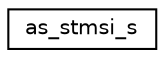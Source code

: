 digraph "Graphical Class Hierarchy"
{
 // LATEX_PDF_SIZE
  edge [fontname="Helvetica",fontsize="10",labelfontname="Helvetica",labelfontsize="10"];
  node [fontname="Helvetica",fontsize="10",shape=record];
  rankdir="LR";
  Node0 [label="as_stmsi_s",height=0.2,width=0.4,color="black", fillcolor="white", style="filled",URL="$structas__stmsi__s.html",tooltip=" "];
}
